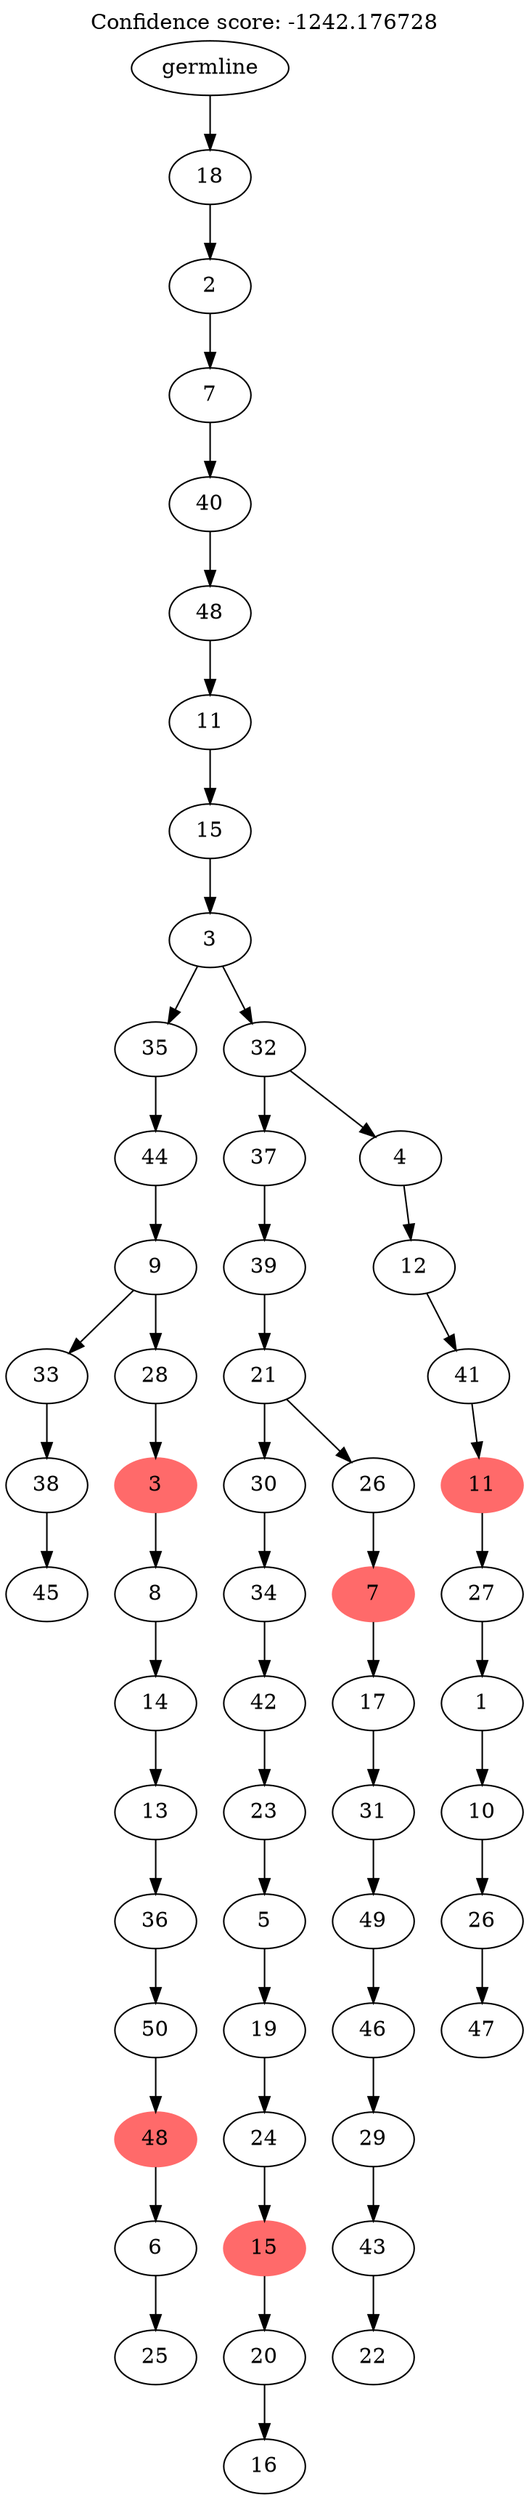 digraph g {
	"55" -> "56";
	"56" [label="45"];
	"54" -> "55";
	"55" [label="38"];
	"52" -> "53";
	"53" [label="25"];
	"51" -> "52";
	"52" [label="6"];
	"50" -> "51";
	"51" [color=indianred1, style=filled, label="48"];
	"49" -> "50";
	"50" [label="50"];
	"48" -> "49";
	"49" [label="36"];
	"47" -> "48";
	"48" [label="13"];
	"46" -> "47";
	"47" [label="14"];
	"45" -> "46";
	"46" [label="8"];
	"44" -> "45";
	"45" [color=indianred1, style=filled, label="3"];
	"43" -> "44";
	"44" [label="28"];
	"43" -> "54";
	"54" [label="33"];
	"42" -> "43";
	"43" [label="9"];
	"41" -> "42";
	"42" [label="44"];
	"39" -> "40";
	"40" [label="16"];
	"38" -> "39";
	"39" [label="20"];
	"37" -> "38";
	"38" [color=indianred1, style=filled, label="15"];
	"36" -> "37";
	"37" [label="24"];
	"35" -> "36";
	"36" [label="19"];
	"34" -> "35";
	"35" [label="5"];
	"33" -> "34";
	"34" [label="23"];
	"32" -> "33";
	"33" [label="42"];
	"31" -> "32";
	"32" [label="34"];
	"29" -> "30";
	"30" [label="22"];
	"28" -> "29";
	"29" [label="43"];
	"27" -> "28";
	"28" [label="29"];
	"26" -> "27";
	"27" [label="46"];
	"25" -> "26";
	"26" [label="49"];
	"24" -> "25";
	"25" [label="31"];
	"23" -> "24";
	"24" [label="17"];
	"22" -> "23";
	"23" [color=indianred1, style=filled, label="7"];
	"21" -> "22";
	"22" [label="26"];
	"21" -> "31";
	"31" [label="30"];
	"20" -> "21";
	"21" [label="21"];
	"19" -> "20";
	"20" [label="39"];
	"17" -> "18";
	"18" [label="47"];
	"16" -> "17";
	"17" [label="26"];
	"15" -> "16";
	"16" [label="10"];
	"14" -> "15";
	"15" [label="1"];
	"13" -> "14";
	"14" [label="27"];
	"12" -> "13";
	"13" [color=indianred1, style=filled, label="11"];
	"11" -> "12";
	"12" [label="41"];
	"10" -> "11";
	"11" [label="12"];
	"9" -> "10";
	"10" [label="4"];
	"9" -> "19";
	"19" [label="37"];
	"8" -> "9";
	"9" [label="32"];
	"8" -> "41";
	"41" [label="35"];
	"7" -> "8";
	"8" [label="3"];
	"6" -> "7";
	"7" [label="15"];
	"5" -> "6";
	"6" [label="11"];
	"4" -> "5";
	"5" [label="48"];
	"3" -> "4";
	"4" [label="40"];
	"2" -> "3";
	"3" [label="7"];
	"1" -> "2";
	"2" [label="2"];
	"0" -> "1";
	"1" [label="18"];
	"0" [label="germline"];
	labelloc="t";
	label="Confidence score: -1242.176728";
}
